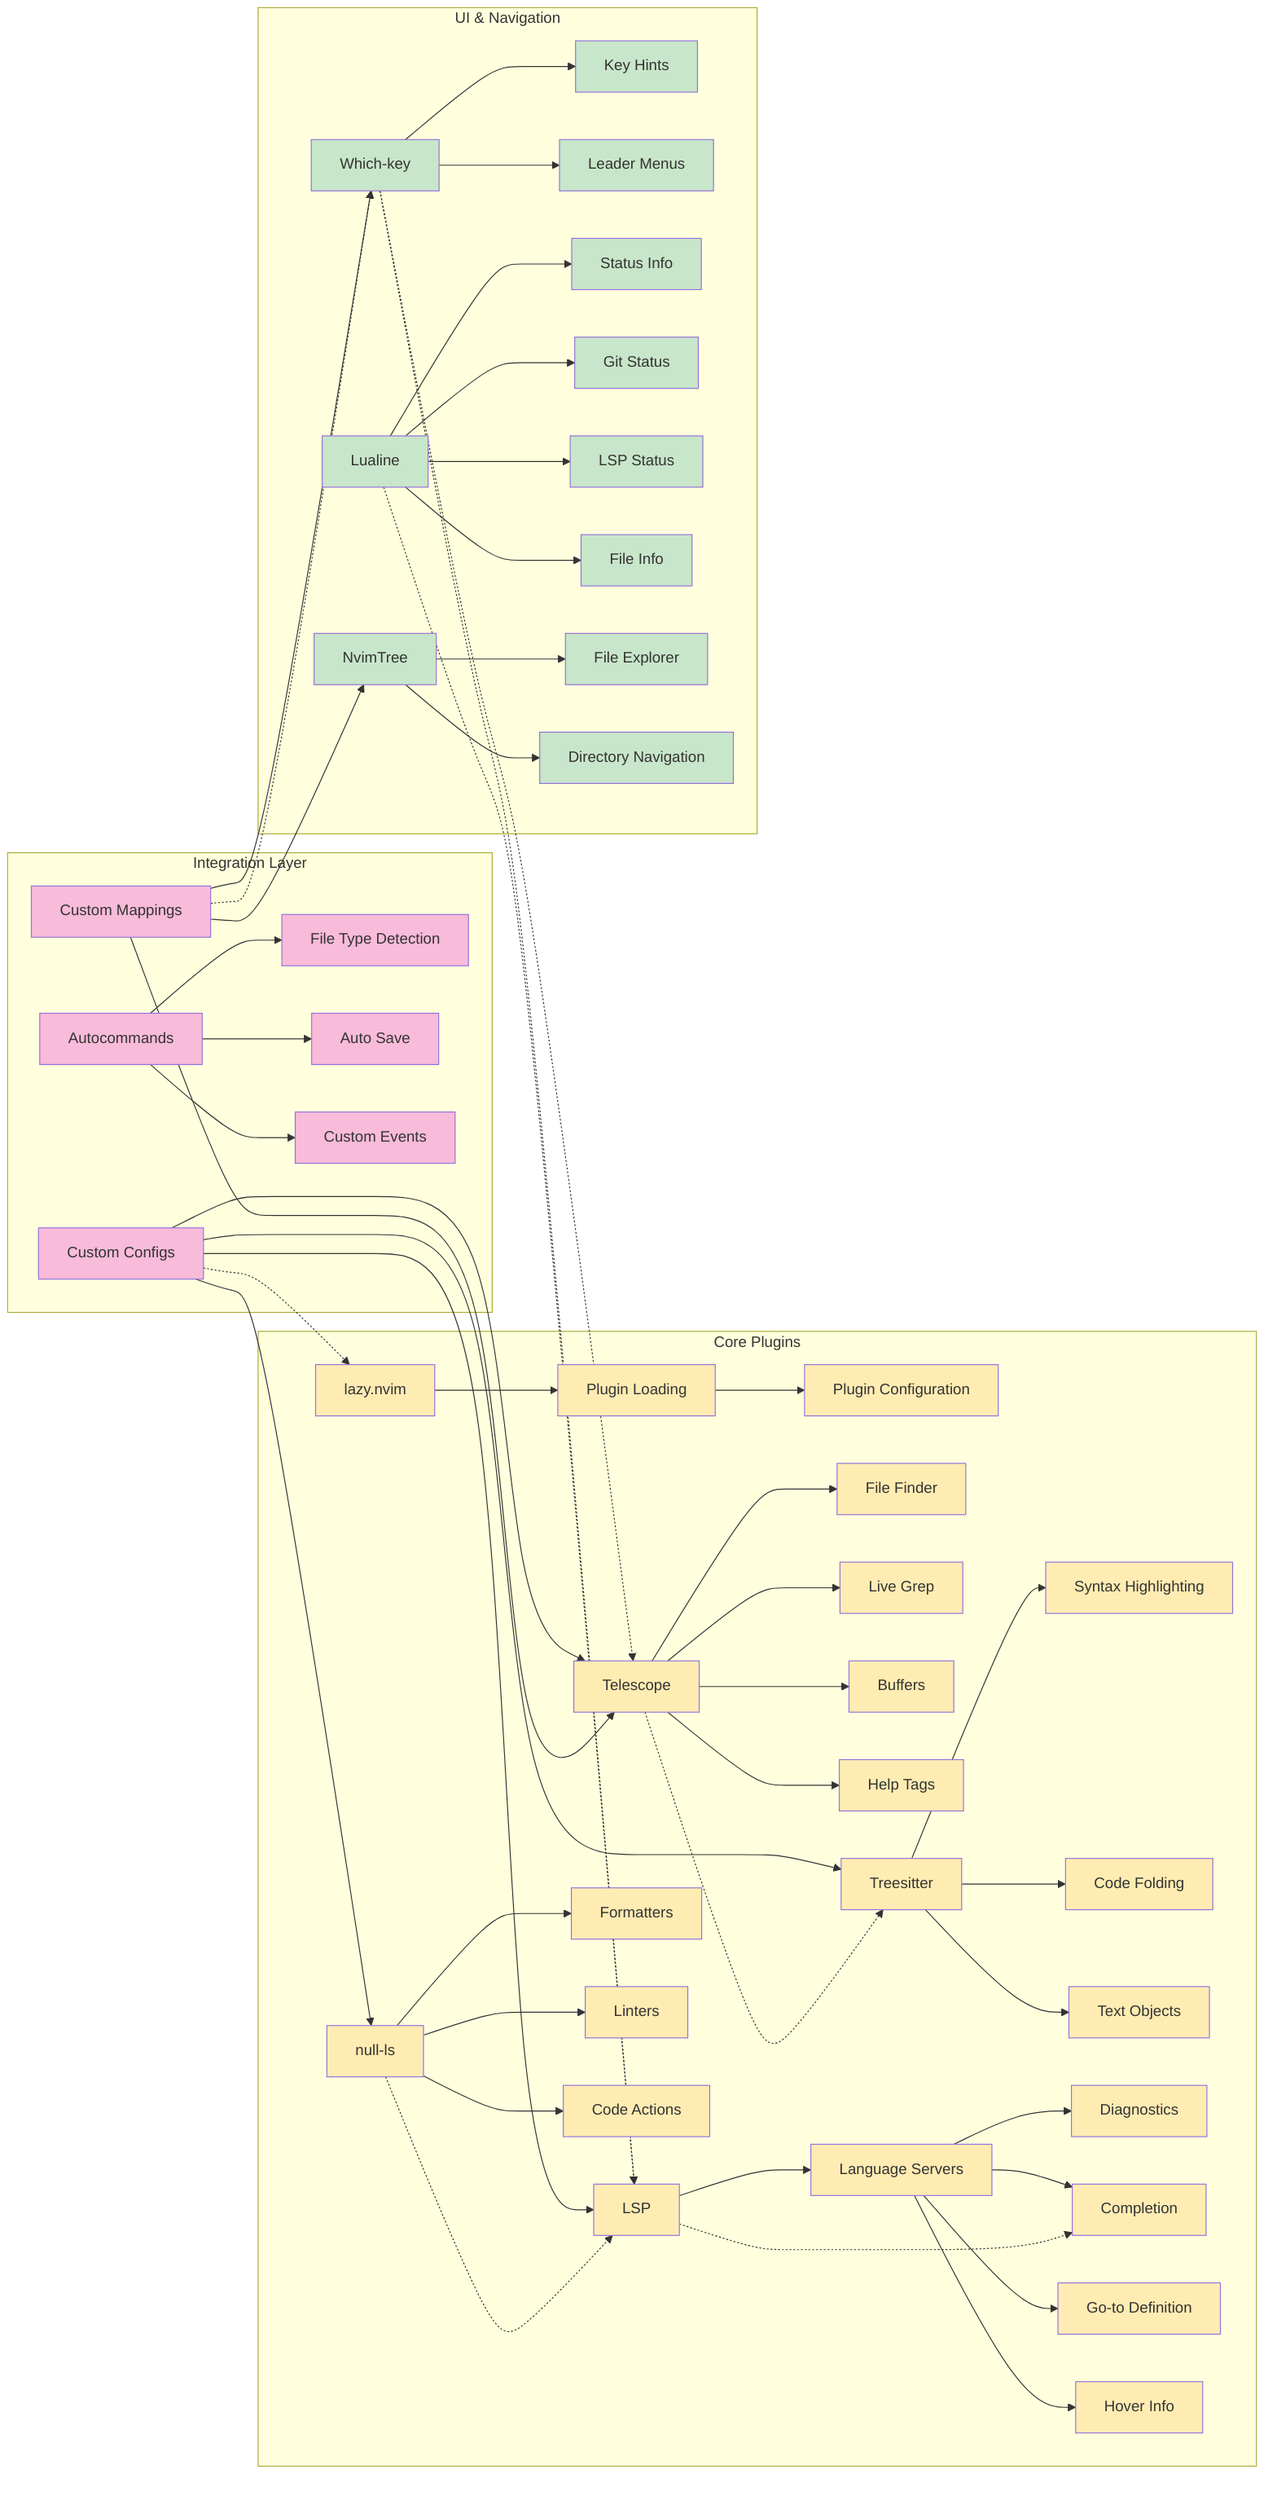 graph LR
    %% Plugin Interaction Flow
    subgraph "Core Plugins"
        A[lazy.nvim] --> B[Plugin Loading]
        B --> C[Plugin Configuration]
        
        D[Telescope] --> E[File Finder]
        D --> F[Live Grep]
        D --> G[Buffers]
        D --> H[Help Tags]
        
        I[Treesitter] --> J[Syntax Highlighting]
        I --> K[Code Folding]
        I --> L[Text Objects]
        
        M[LSP] --> N[Language Servers]
        N --> O[Diagnostics]
        N --> P[Completion]
        N --> Q[Go-to Definition]
        N --> R[Hover Info]
        
        S[null-ls] --> T[Formatters]
        S --> U[Linters]
        S --> V[Code Actions]
    end
    
    subgraph "UI & Navigation"
        W[Which-key] --> X[Key Hints]
        W --> Y[Leader Menus]
        
        Z[Lualine] --> AA[Status Info]
        Z --> BB[Git Status]
        Z --> CC[LSP Status]
        Z --> DD[File Info]
        
        EE[NvimTree] --> FF[File Explorer]
        EE --> GG[Directory Navigation]
    end
    
    subgraph "Integration Layer"
        HH[Custom Configs] --> D
        HH --> I
        HH --> M
        HH --> S
        
        II[Custom Mappings] --> D
        II --> EE
        II --> W
        
        JJ[Autocommands] --> KK[File Type Detection]
        JJ --> LL[Auto Save]
        JJ --> MM[Custom Events]
    end
    
    %% Interactions
    D -.-> I
    M -.-> P
    S -.-> M
    W -.-> D
    W -.-> M
    Z -.-> M
    HH -.-> A
    II -.-> W
    
    %% Styling
    classDef corePlugin fill:#ffecb3
    classDef uiPlugin fill:#c8e6c9
    classDef integration fill:#f8bbd9
    
    class A,B,C,D,E,F,G,H,I,J,K,L,M,N,O,P,Q,R,S,T,U,V corePlugin
    class W,X,Y,Z,AA,BB,CC,DD,EE,FF,GG uiPlugin
    class HH,II,JJ,KK,LL,MM integration